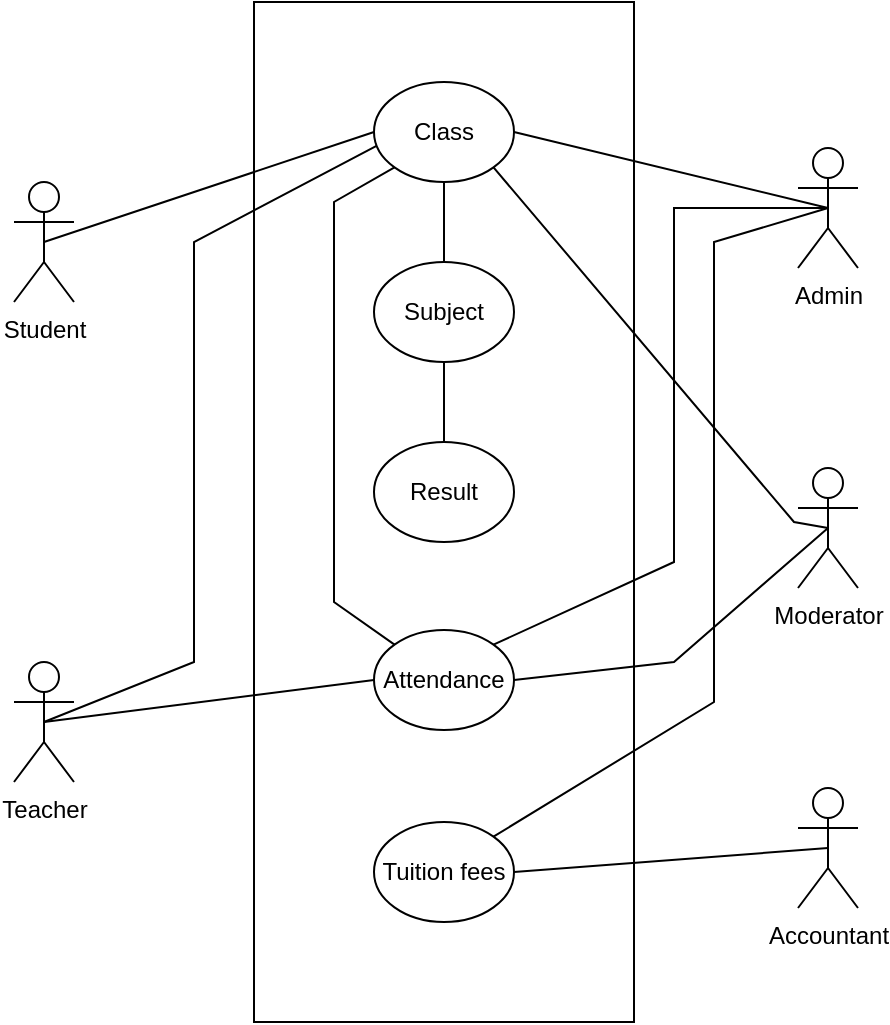 <mxfile version="25.0.0">
  <diagram name="Page-1" id="B2ERzvXz4oqF9KyReBtL">
    <mxGraphModel dx="-774" dy="444" grid="1" gridSize="10" guides="1" tooltips="1" connect="1" arrows="1" fold="1" page="1" pageScale="1" pageWidth="827" pageHeight="1169" math="0" shadow="0">
      <root>
        <mxCell id="0" />
        <mxCell id="1" parent="0" />
        <mxCell id="kRkp4OT0FkF3uWfnRjnD-2" value="" style="rounded=0;whiteSpace=wrap;html=1;" vertex="1" parent="1">
          <mxGeometry x="1870" y="120" width="190" height="510" as="geometry" />
        </mxCell>
        <mxCell id="kRkp4OT0FkF3uWfnRjnD-3" value="Class" style="ellipse;whiteSpace=wrap;html=1;" vertex="1" parent="1">
          <mxGeometry x="1930" y="160" width="70" height="50" as="geometry" />
        </mxCell>
        <mxCell id="kRkp4OT0FkF3uWfnRjnD-4" value="Subject" style="ellipse;whiteSpace=wrap;html=1;" vertex="1" parent="1">
          <mxGeometry x="1930" y="250" width="70" height="50" as="geometry" />
        </mxCell>
        <mxCell id="kRkp4OT0FkF3uWfnRjnD-5" value="Result" style="ellipse;whiteSpace=wrap;html=1;" vertex="1" parent="1">
          <mxGeometry x="1930" y="340" width="70" height="50" as="geometry" />
        </mxCell>
        <mxCell id="kRkp4OT0FkF3uWfnRjnD-6" value="Tuition fees" style="ellipse;whiteSpace=wrap;html=1;" vertex="1" parent="1">
          <mxGeometry x="1930" y="530" width="70" height="50" as="geometry" />
        </mxCell>
        <mxCell id="kRkp4OT0FkF3uWfnRjnD-7" value="Attendance" style="ellipse;whiteSpace=wrap;html=1;" vertex="1" parent="1">
          <mxGeometry x="1930" y="434" width="70" height="50" as="geometry" />
        </mxCell>
        <mxCell id="kRkp4OT0FkF3uWfnRjnD-8" value="Student" style="shape=umlActor;verticalLabelPosition=bottom;verticalAlign=top;html=1;outlineConnect=0;" vertex="1" parent="1">
          <mxGeometry x="1750" y="210" width="30" height="60" as="geometry" />
        </mxCell>
        <mxCell id="kRkp4OT0FkF3uWfnRjnD-9" value="Teacher" style="shape=umlActor;verticalLabelPosition=bottom;verticalAlign=top;html=1;outlineConnect=0;" vertex="1" parent="1">
          <mxGeometry x="1750" y="450" width="30" height="60" as="geometry" />
        </mxCell>
        <mxCell id="kRkp4OT0FkF3uWfnRjnD-10" value="Moderator" style="shape=umlActor;verticalLabelPosition=bottom;verticalAlign=top;html=1;outlineConnect=0;" vertex="1" parent="1">
          <mxGeometry x="2142" y="353" width="30" height="60" as="geometry" />
        </mxCell>
        <mxCell id="kRkp4OT0FkF3uWfnRjnD-13" value="Admin" style="shape=umlActor;verticalLabelPosition=bottom;verticalAlign=top;html=1;outlineConnect=0;" vertex="1" parent="1">
          <mxGeometry x="2142" y="193" width="30" height="60" as="geometry" />
        </mxCell>
        <mxCell id="kRkp4OT0FkF3uWfnRjnD-14" value="Accountant" style="shape=umlActor;verticalLabelPosition=bottom;verticalAlign=top;html=1;outlineConnect=0;" vertex="1" parent="1">
          <mxGeometry x="2142" y="513" width="30" height="60" as="geometry" />
        </mxCell>
        <mxCell id="kRkp4OT0FkF3uWfnRjnD-15" value="" style="endArrow=none;html=1;rounded=0;exitX=1;exitY=0.5;exitDx=0;exitDy=0;entryX=0.5;entryY=0.5;entryDx=0;entryDy=0;entryPerimeter=0;" edge="1" parent="1" source="kRkp4OT0FkF3uWfnRjnD-6" target="kRkp4OT0FkF3uWfnRjnD-14">
          <mxGeometry width="50" height="50" relative="1" as="geometry">
            <mxPoint x="2160" y="544" as="sourcePoint" />
            <mxPoint x="2210" y="494" as="targetPoint" />
            <Array as="points" />
          </mxGeometry>
        </mxCell>
        <mxCell id="kRkp4OT0FkF3uWfnRjnD-20" value="" style="endArrow=none;html=1;rounded=0;entryX=0.5;entryY=0.5;entryDx=0;entryDy=0;entryPerimeter=0;exitX=1;exitY=0.5;exitDx=0;exitDy=0;" edge="1" parent="1" source="kRkp4OT0FkF3uWfnRjnD-7" target="kRkp4OT0FkF3uWfnRjnD-10">
          <mxGeometry width="50" height="50" relative="1" as="geometry">
            <mxPoint x="1990" y="430" as="sourcePoint" />
            <mxPoint x="2040" y="380" as="targetPoint" />
            <Array as="points">
              <mxPoint x="2080" y="450" />
            </Array>
          </mxGeometry>
        </mxCell>
        <mxCell id="kRkp4OT0FkF3uWfnRjnD-21" value="" style="endArrow=none;html=1;rounded=0;entryX=0.5;entryY=0.5;entryDx=0;entryDy=0;entryPerimeter=0;exitX=1;exitY=0;exitDx=0;exitDy=0;" edge="1" parent="1" source="kRkp4OT0FkF3uWfnRjnD-7" target="kRkp4OT0FkF3uWfnRjnD-13">
          <mxGeometry width="50" height="50" relative="1" as="geometry">
            <mxPoint x="2000" y="450" as="sourcePoint" />
            <mxPoint x="2040" y="320" as="targetPoint" />
            <Array as="points">
              <mxPoint x="2080" y="400" />
              <mxPoint x="2080" y="223" />
            </Array>
          </mxGeometry>
        </mxCell>
        <mxCell id="kRkp4OT0FkF3uWfnRjnD-22" value="" style="endArrow=none;html=1;rounded=0;exitX=0;exitY=0;exitDx=0;exitDy=0;entryX=0;entryY=1;entryDx=0;entryDy=0;" edge="1" parent="1" source="kRkp4OT0FkF3uWfnRjnD-7" target="kRkp4OT0FkF3uWfnRjnD-3">
          <mxGeometry width="50" height="50" relative="1" as="geometry">
            <mxPoint x="1990" y="370" as="sourcePoint" />
            <mxPoint x="2040" y="320" as="targetPoint" />
            <Array as="points">
              <mxPoint x="1910" y="420" />
              <mxPoint x="1910" y="220" />
            </Array>
          </mxGeometry>
        </mxCell>
        <mxCell id="kRkp4OT0FkF3uWfnRjnD-23" value="" style="endArrow=none;html=1;rounded=0;exitX=0.5;exitY=0.5;exitDx=0;exitDy=0;exitPerimeter=0;entryX=0;entryY=0.5;entryDx=0;entryDy=0;" edge="1" parent="1" source="kRkp4OT0FkF3uWfnRjnD-9" target="kRkp4OT0FkF3uWfnRjnD-7">
          <mxGeometry width="50" height="50" relative="1" as="geometry">
            <mxPoint x="1990" y="490" as="sourcePoint" />
            <mxPoint x="2040" y="440" as="targetPoint" />
          </mxGeometry>
        </mxCell>
        <mxCell id="kRkp4OT0FkF3uWfnRjnD-24" value="" style="endArrow=none;html=1;rounded=0;entryX=0.5;entryY=0.5;entryDx=0;entryDy=0;entryPerimeter=0;exitX=1;exitY=0;exitDx=0;exitDy=0;" edge="1" parent="1" source="kRkp4OT0FkF3uWfnRjnD-6" target="kRkp4OT0FkF3uWfnRjnD-13">
          <mxGeometry width="50" height="50" relative="1" as="geometry">
            <mxPoint x="2000" y="550" as="sourcePoint" />
            <mxPoint x="2190" y="218.788" as="targetPoint" />
            <Array as="points">
              <mxPoint x="2100" y="470" />
              <mxPoint x="2100" y="240" />
            </Array>
          </mxGeometry>
        </mxCell>
        <mxCell id="kRkp4OT0FkF3uWfnRjnD-25" value="" style="endArrow=none;html=1;rounded=0;exitX=0.5;exitY=1;exitDx=0;exitDy=0;entryX=0.5;entryY=0;entryDx=0;entryDy=0;" edge="1" parent="1" source="kRkp4OT0FkF3uWfnRjnD-3" target="kRkp4OT0FkF3uWfnRjnD-4">
          <mxGeometry width="50" height="50" relative="1" as="geometry">
            <mxPoint x="1990" y="310" as="sourcePoint" />
            <mxPoint x="2040" y="260" as="targetPoint" />
          </mxGeometry>
        </mxCell>
        <mxCell id="kRkp4OT0FkF3uWfnRjnD-26" value="" style="endArrow=none;html=1;rounded=0;exitX=0.5;exitY=0.5;exitDx=0;exitDy=0;exitPerimeter=0;entryX=0;entryY=0.5;entryDx=0;entryDy=0;" edge="1" parent="1" source="kRkp4OT0FkF3uWfnRjnD-8" target="kRkp4OT0FkF3uWfnRjnD-3">
          <mxGeometry width="50" height="50" relative="1" as="geometry">
            <mxPoint x="1990" y="310" as="sourcePoint" />
            <mxPoint x="2040" y="260" as="targetPoint" />
          </mxGeometry>
        </mxCell>
        <mxCell id="kRkp4OT0FkF3uWfnRjnD-27" value="" style="endArrow=none;html=1;rounded=0;exitX=0.5;exitY=0.5;exitDx=0;exitDy=0;exitPerimeter=0;entryX=0.018;entryY=0.639;entryDx=0;entryDy=0;entryPerimeter=0;" edge="1" parent="1" source="kRkp4OT0FkF3uWfnRjnD-9" target="kRkp4OT0FkF3uWfnRjnD-3">
          <mxGeometry width="50" height="50" relative="1" as="geometry">
            <mxPoint x="1990" y="380" as="sourcePoint" />
            <mxPoint x="1910" y="200" as="targetPoint" />
            <Array as="points">
              <mxPoint x="1840" y="450" />
              <mxPoint x="1840" y="240" />
            </Array>
          </mxGeometry>
        </mxCell>
        <mxCell id="kRkp4OT0FkF3uWfnRjnD-28" value="" style="endArrow=none;html=1;rounded=0;exitX=0.5;exitY=0;exitDx=0;exitDy=0;entryX=0.5;entryY=1;entryDx=0;entryDy=0;" edge="1" parent="1" source="kRkp4OT0FkF3uWfnRjnD-5" target="kRkp4OT0FkF3uWfnRjnD-4">
          <mxGeometry width="50" height="50" relative="1" as="geometry">
            <mxPoint x="1990" y="310" as="sourcePoint" />
            <mxPoint x="2040" y="260" as="targetPoint" />
          </mxGeometry>
        </mxCell>
        <mxCell id="kRkp4OT0FkF3uWfnRjnD-29" value="" style="endArrow=none;html=1;rounded=0;exitX=1;exitY=0.5;exitDx=0;exitDy=0;entryX=0.5;entryY=0.5;entryDx=0;entryDy=0;entryPerimeter=0;" edge="1" parent="1" source="kRkp4OT0FkF3uWfnRjnD-3" target="kRkp4OT0FkF3uWfnRjnD-13">
          <mxGeometry width="50" height="50" relative="1" as="geometry">
            <mxPoint x="1990" y="250" as="sourcePoint" />
            <mxPoint x="2040" y="200" as="targetPoint" />
          </mxGeometry>
        </mxCell>
        <mxCell id="kRkp4OT0FkF3uWfnRjnD-30" value="" style="endArrow=none;html=1;rounded=0;entryX=0.5;entryY=0.5;entryDx=0;entryDy=0;entryPerimeter=0;exitX=1;exitY=1;exitDx=0;exitDy=0;" edge="1" parent="1" source="kRkp4OT0FkF3uWfnRjnD-3" target="kRkp4OT0FkF3uWfnRjnD-10">
          <mxGeometry width="50" height="50" relative="1" as="geometry">
            <mxPoint x="1990" y="380" as="sourcePoint" />
            <mxPoint x="2040" y="330" as="targetPoint" />
            <Array as="points">
              <mxPoint x="2140" y="380" />
            </Array>
          </mxGeometry>
        </mxCell>
      </root>
    </mxGraphModel>
  </diagram>
</mxfile>
